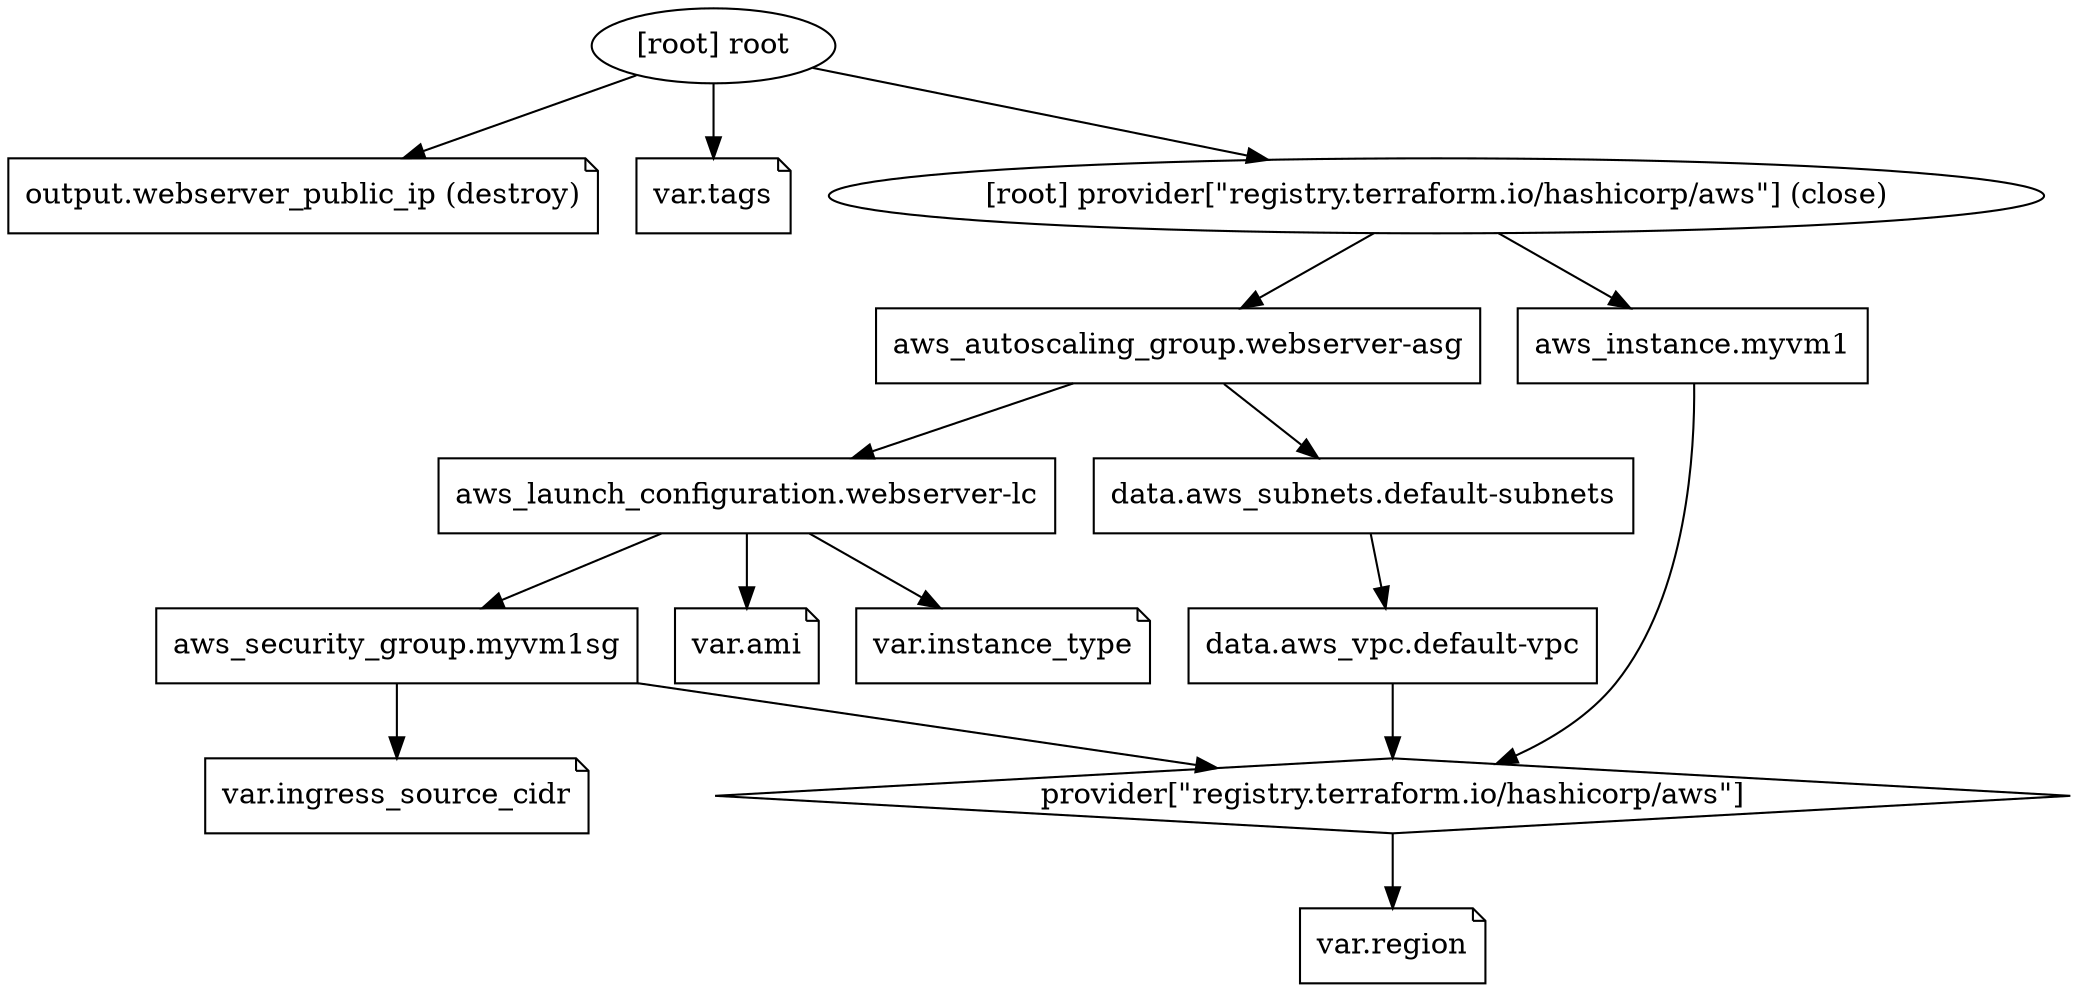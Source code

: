 digraph {
	compound = "true"
	newrank = "true"
	subgraph "root" {
		"[root] aws_autoscaling_group.webserver-asg (expand)" [label = "aws_autoscaling_group.webserver-asg", shape = "box"]
		"[root] aws_instance.myvm1 (orphan)" [label = "aws_instance.myvm1", shape = "box"]
		"[root] aws_launch_configuration.webserver-lc (expand)" [label = "aws_launch_configuration.webserver-lc", shape = "box"]
		"[root] aws_security_group.myvm1sg (expand)" [label = "aws_security_group.myvm1sg", shape = "box"]
		"[root] data.aws_subnets.default-subnets (expand)" [label = "data.aws_subnets.default-subnets", shape = "box"]
		"[root] data.aws_vpc.default-vpc (expand)" [label = "data.aws_vpc.default-vpc", shape = "box"]
		"[root] output.webserver_public_ip (destroy)" [label = "output.webserver_public_ip (destroy)", shape = "note"]
		"[root] provider[\"registry.terraform.io/hashicorp/aws\"]" [label = "provider[\"registry.terraform.io/hashicorp/aws\"]", shape = "diamond"]
		"[root] var.ami" [label = "var.ami", shape = "note"]
		"[root] var.ingress_source_cidr" [label = "var.ingress_source_cidr", shape = "note"]
		"[root] var.instance_type" [label = "var.instance_type", shape = "note"]
		"[root] var.region" [label = "var.region", shape = "note"]
		"[root] var.tags" [label = "var.tags", shape = "note"]
		"[root] aws_autoscaling_group.webserver-asg (expand)" -> "[root] aws_launch_configuration.webserver-lc (expand)"
		"[root] aws_autoscaling_group.webserver-asg (expand)" -> "[root] data.aws_subnets.default-subnets (expand)"
		"[root] aws_instance.myvm1 (orphan)" -> "[root] provider[\"registry.terraform.io/hashicorp/aws\"]"
		"[root] aws_launch_configuration.webserver-lc (expand)" -> "[root] aws_security_group.myvm1sg (expand)"
		"[root] aws_launch_configuration.webserver-lc (expand)" -> "[root] var.ami"
		"[root] aws_launch_configuration.webserver-lc (expand)" -> "[root] var.instance_type"
		"[root] aws_security_group.myvm1sg (expand)" -> "[root] provider[\"registry.terraform.io/hashicorp/aws\"]"
		"[root] aws_security_group.myvm1sg (expand)" -> "[root] var.ingress_source_cidr"
		"[root] data.aws_subnets.default-subnets (expand)" -> "[root] data.aws_vpc.default-vpc (expand)"
		"[root] data.aws_vpc.default-vpc (expand)" -> "[root] provider[\"registry.terraform.io/hashicorp/aws\"]"
		"[root] provider[\"registry.terraform.io/hashicorp/aws\"] (close)" -> "[root] aws_autoscaling_group.webserver-asg (expand)"
		"[root] provider[\"registry.terraform.io/hashicorp/aws\"] (close)" -> "[root] aws_instance.myvm1 (orphan)"
		"[root] provider[\"registry.terraform.io/hashicorp/aws\"]" -> "[root] var.region"
		"[root] root" -> "[root] output.webserver_public_ip (destroy)"
		"[root] root" -> "[root] provider[\"registry.terraform.io/hashicorp/aws\"] (close)"
		"[root] root" -> "[root] var.tags"
	}
}

